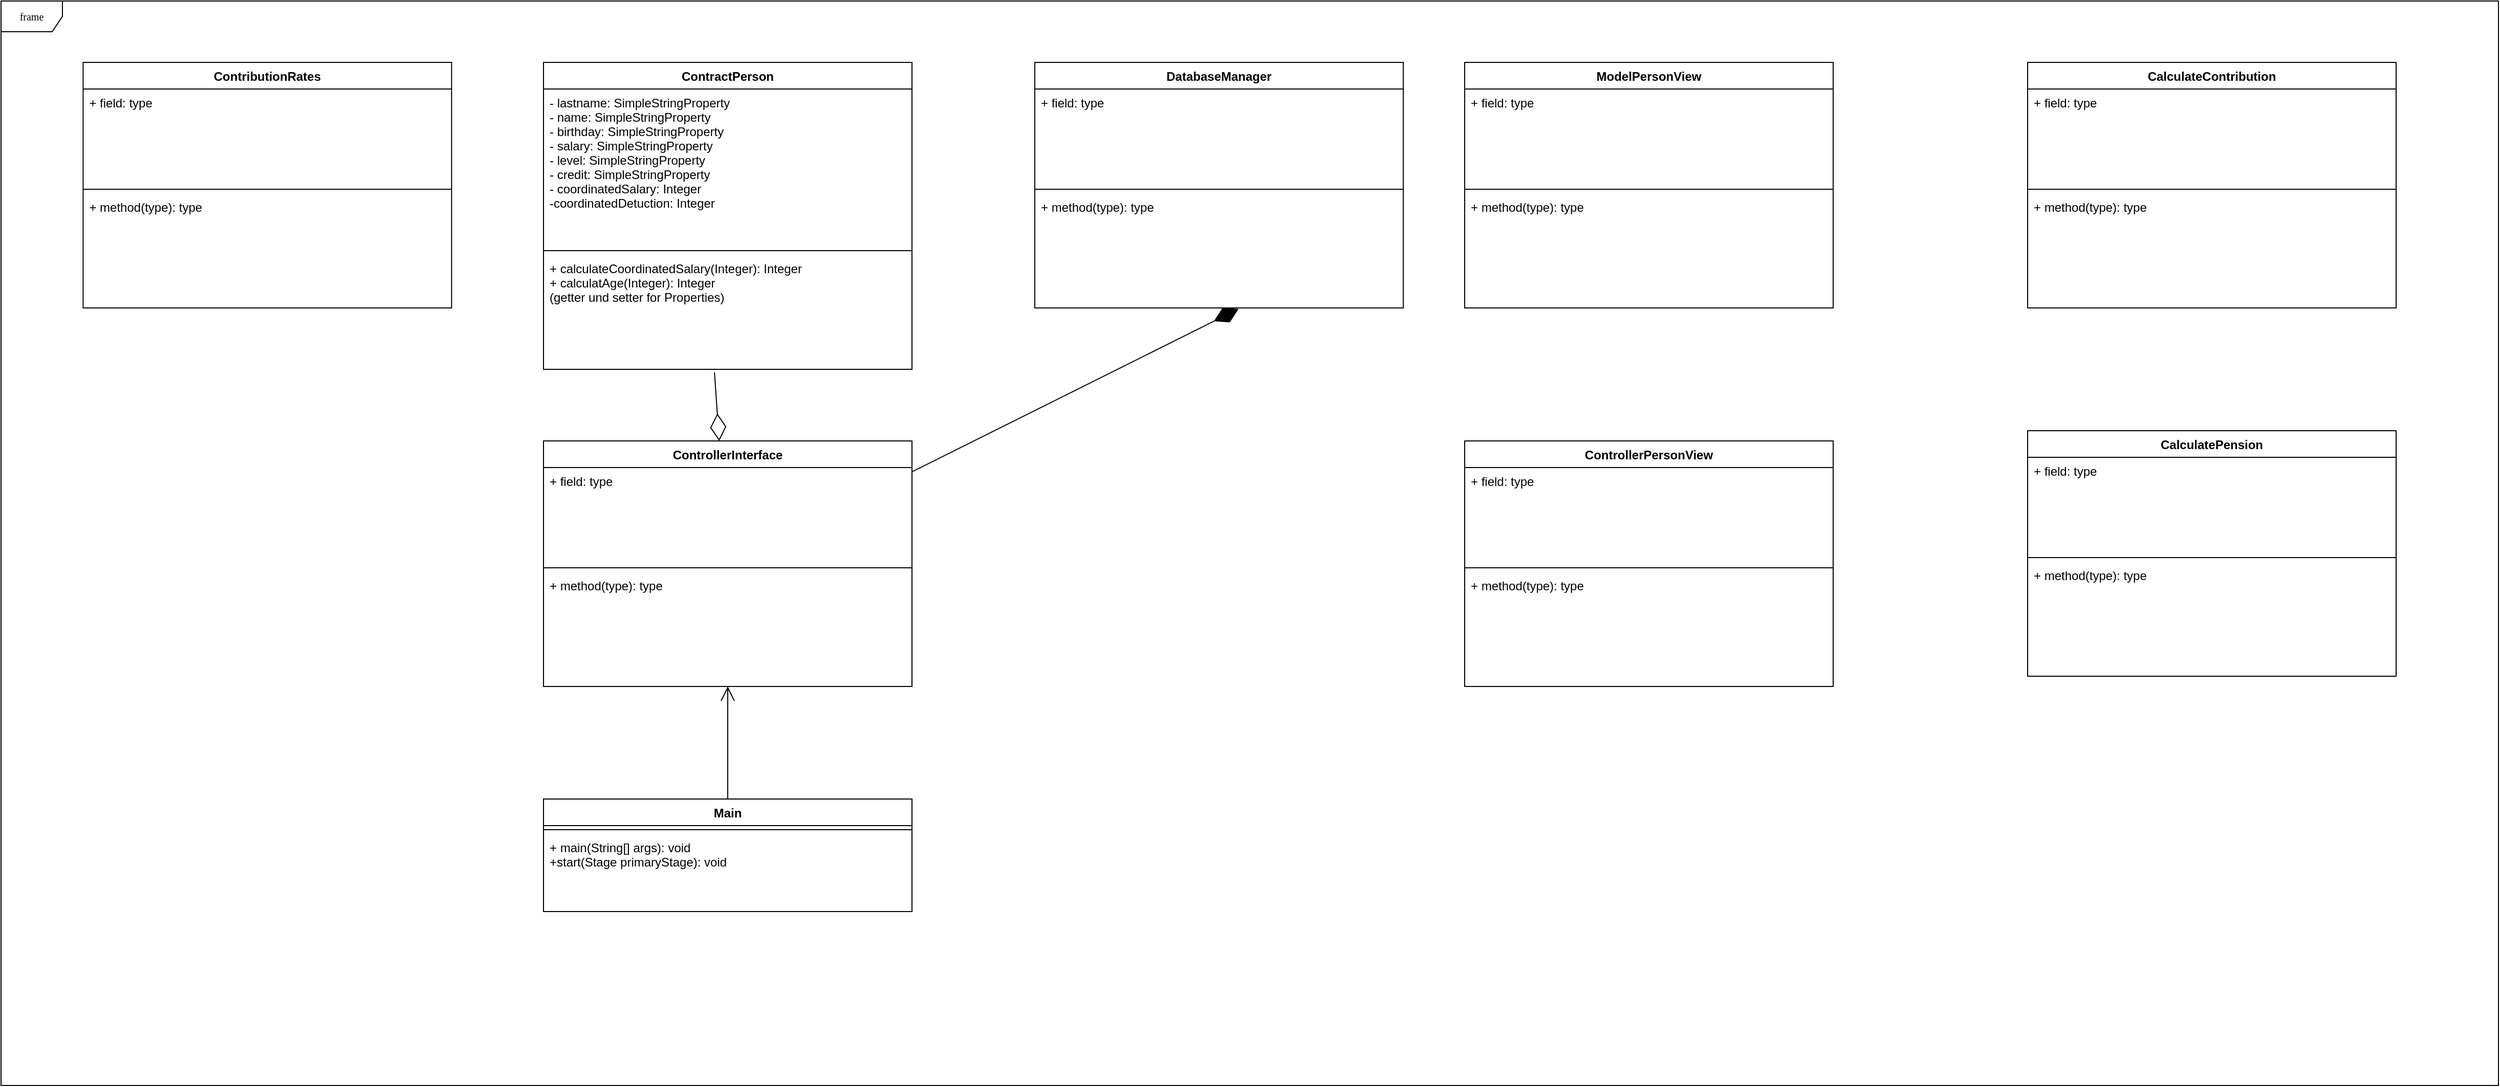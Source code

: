 <mxfile pages="1" version="11.2.3" type="github"><diagram name="Page-1" id="c4acf3e9-155e-7222-9cf6-157b1a14988f"><mxGraphModel dx="1704" dy="1293" grid="1" gridSize="10" guides="1" tooltips="1" connect="1" arrows="1" fold="1" page="1" pageScale="1" pageWidth="850" pageHeight="1100" background="#ffffff" math="0" shadow="0"><root><mxCell id="0"/><mxCell id="1" parent="0"/><mxCell id="17acba5748e5396b-1" value="frame" style="shape=umlFrame;whiteSpace=wrap;html=1;rounded=0;shadow=0;comic=0;labelBackgroundColor=none;strokeColor=#000000;strokeWidth=1;fillColor=#ffffff;fontFamily=Verdana;fontSize=10;fontColor=#000000;align=center;" parent="1" vertex="1"><mxGeometry x="-390" y="20" width="2440" height="1060" as="geometry"/></mxCell><mxCell id="3Uqe1BacnNjltY_FLwAF-1" value="ContractPerson" style="swimlane;fontStyle=1;align=center;verticalAlign=top;childLayout=stackLayout;horizontal=1;startSize=26;horizontalStack=0;resizeParent=1;resizeParentMax=0;resizeLast=0;collapsible=1;marginBottom=0;" parent="1" vertex="1"><mxGeometry x="140" y="80" width="360" height="300" as="geometry"/></mxCell><mxCell id="3Uqe1BacnNjltY_FLwAF-2" value="- lastname: SimpleStringProperty&#10;- name: SimpleStringProperty&#10;- birthday: SimpleStringProperty&#10;- salary: SimpleStringProperty&#10;- level: SimpleStringProperty&#10;- credit: SimpleStringProperty&#10;- coordinatedSalary: Integer&#10;-coordinatedDetuction: Integer&#10; &#10; &#10; &#10; " style="text;strokeColor=none;fillColor=none;align=left;verticalAlign=top;spacingLeft=4;spacingRight=4;overflow=hidden;rotatable=0;points=[[0,0.5],[1,0.5]];portConstraint=eastwest;" parent="3Uqe1BacnNjltY_FLwAF-1" vertex="1"><mxGeometry y="26" width="360" height="154" as="geometry"/></mxCell><mxCell id="3Uqe1BacnNjltY_FLwAF-3" value="" style="line;strokeWidth=1;fillColor=none;align=left;verticalAlign=middle;spacingTop=-1;spacingLeft=3;spacingRight=3;rotatable=0;labelPosition=right;points=[];portConstraint=eastwest;" parent="3Uqe1BacnNjltY_FLwAF-1" vertex="1"><mxGeometry y="180" width="360" height="8" as="geometry"/></mxCell><mxCell id="3Uqe1BacnNjltY_FLwAF-4" value="+ calculateCoordinatedSalary(Integer): Integer&#10;+ calculatAge(Integer): Integer&#10;(getter und setter for Properties)" style="text;strokeColor=none;fillColor=none;align=left;verticalAlign=top;spacingLeft=4;spacingRight=4;overflow=hidden;rotatable=0;points=[[0,0.5],[1,0.5]];portConstraint=eastwest;" parent="3Uqe1BacnNjltY_FLwAF-1" vertex="1"><mxGeometry y="188" width="360" height="112" as="geometry"/></mxCell><mxCell id="3Uqe1BacnNjltY_FLwAF-5" value="Main" style="swimlane;fontStyle=1;align=center;verticalAlign=top;childLayout=stackLayout;horizontal=1;startSize=26;horizontalStack=0;resizeParent=1;resizeParentMax=0;resizeLast=0;collapsible=1;marginBottom=0;" parent="1" vertex="1"><mxGeometry x="140" y="800" width="360" height="110" as="geometry"/></mxCell><mxCell id="3Uqe1BacnNjltY_FLwAF-7" value="" style="line;strokeWidth=1;fillColor=none;align=left;verticalAlign=middle;spacingTop=-1;spacingLeft=3;spacingRight=3;rotatable=0;labelPosition=right;points=[];portConstraint=eastwest;" parent="3Uqe1BacnNjltY_FLwAF-5" vertex="1"><mxGeometry y="26" width="360" height="8" as="geometry"/></mxCell><mxCell id="3Uqe1BacnNjltY_FLwAF-8" value="+ main(String[] args): void&#10;+start(Stage primaryStage): void&#10;" style="text;strokeColor=none;fillColor=none;align=left;verticalAlign=top;spacingLeft=4;spacingRight=4;overflow=hidden;rotatable=0;points=[[0,0.5],[1,0.5]];portConstraint=eastwest;" parent="3Uqe1BacnNjltY_FLwAF-5" vertex="1"><mxGeometry y="34" width="360" height="76" as="geometry"/></mxCell><mxCell id="3Uqe1BacnNjltY_FLwAF-9" value="DatabaseManager" style="swimlane;fontStyle=1;align=center;verticalAlign=top;childLayout=stackLayout;horizontal=1;startSize=26;horizontalStack=0;resizeParent=1;resizeParentMax=0;resizeLast=0;collapsible=1;marginBottom=0;" parent="1" vertex="1"><mxGeometry x="620" y="80" width="360" height="240" as="geometry"/></mxCell><mxCell id="3Uqe1BacnNjltY_FLwAF-10" value="+ field: type" style="text;strokeColor=none;fillColor=none;align=left;verticalAlign=top;spacingLeft=4;spacingRight=4;overflow=hidden;rotatable=0;points=[[0,0.5],[1,0.5]];portConstraint=eastwest;" parent="3Uqe1BacnNjltY_FLwAF-9" vertex="1"><mxGeometry y="26" width="360" height="94" as="geometry"/></mxCell><mxCell id="3Uqe1BacnNjltY_FLwAF-11" value="" style="line;strokeWidth=1;fillColor=none;align=left;verticalAlign=middle;spacingTop=-1;spacingLeft=3;spacingRight=3;rotatable=0;labelPosition=right;points=[];portConstraint=eastwest;" parent="3Uqe1BacnNjltY_FLwAF-9" vertex="1"><mxGeometry y="120" width="360" height="8" as="geometry"/></mxCell><mxCell id="3Uqe1BacnNjltY_FLwAF-12" value="+ method(type): type" style="text;strokeColor=none;fillColor=none;align=left;verticalAlign=top;spacingLeft=4;spacingRight=4;overflow=hidden;rotatable=0;points=[[0,0.5],[1,0.5]];portConstraint=eastwest;" parent="3Uqe1BacnNjltY_FLwAF-9" vertex="1"><mxGeometry y="128" width="360" height="112" as="geometry"/></mxCell><mxCell id="3Uqe1BacnNjltY_FLwAF-17" value="" style="endArrow=diamondThin;endFill=1;endSize=24;html=1;entryX=0.553;entryY=1.009;entryDx=0;entryDy=0;entryPerimeter=0;" parent="1" source="3Uqe1BacnNjltY_FLwAF-13" target="3Uqe1BacnNjltY_FLwAF-12" edge="1"><mxGeometry width="160" relative="1" as="geometry"><mxPoint x="450" y="480" as="sourcePoint"/><mxPoint x="610" y="480" as="targetPoint"/></mxGeometry></mxCell><mxCell id="3Uqe1BacnNjltY_FLwAF-18" value="" style="endArrow=open;endFill=1;endSize=12;html=1;exitX=0.5;exitY=0;exitDx=0;exitDy=0;" parent="1" source="3Uqe1BacnNjltY_FLwAF-5" target="3Uqe1BacnNjltY_FLwAF-16" edge="1"><mxGeometry width="160" relative="1" as="geometry"><mxPoint x="1070" y="720" as="sourcePoint"/><mxPoint x="1230" y="720" as="targetPoint"/></mxGeometry></mxCell><mxCell id="Q_fp0g9BGIFnVrdnvuZ8-1" value="ControllerPersonView" style="swimlane;fontStyle=1;align=center;verticalAlign=top;childLayout=stackLayout;horizontal=1;startSize=26;horizontalStack=0;resizeParent=1;resizeParentMax=0;resizeLast=0;collapsible=1;marginBottom=0;" parent="1" vertex="1"><mxGeometry x="1040" y="450" width="360" height="240" as="geometry"/></mxCell><mxCell id="Q_fp0g9BGIFnVrdnvuZ8-2" value="+ field: type" style="text;strokeColor=none;fillColor=none;align=left;verticalAlign=top;spacingLeft=4;spacingRight=4;overflow=hidden;rotatable=0;points=[[0,0.5],[1,0.5]];portConstraint=eastwest;" parent="Q_fp0g9BGIFnVrdnvuZ8-1" vertex="1"><mxGeometry y="26" width="360" height="94" as="geometry"/></mxCell><mxCell id="Q_fp0g9BGIFnVrdnvuZ8-3" value="" style="line;strokeWidth=1;fillColor=none;align=left;verticalAlign=middle;spacingTop=-1;spacingLeft=3;spacingRight=3;rotatable=0;labelPosition=right;points=[];portConstraint=eastwest;" parent="Q_fp0g9BGIFnVrdnvuZ8-1" vertex="1"><mxGeometry y="120" width="360" height="8" as="geometry"/></mxCell><mxCell id="Q_fp0g9BGIFnVrdnvuZ8-4" value="+ method(type): type" style="text;strokeColor=none;fillColor=none;align=left;verticalAlign=top;spacingLeft=4;spacingRight=4;overflow=hidden;rotatable=0;points=[[0,0.5],[1,0.5]];portConstraint=eastwest;" parent="Q_fp0g9BGIFnVrdnvuZ8-1" vertex="1"><mxGeometry y="128" width="360" height="112" as="geometry"/></mxCell><mxCell id="Q_fp0g9BGIFnVrdnvuZ8-5" value="ModelPersonView&#10;" style="swimlane;fontStyle=1;align=center;verticalAlign=top;childLayout=stackLayout;horizontal=1;startSize=26;horizontalStack=0;resizeParent=1;resizeParentMax=0;resizeLast=0;collapsible=1;marginBottom=0;" parent="1" vertex="1"><mxGeometry x="1040" y="80" width="360" height="240" as="geometry"/></mxCell><mxCell id="Q_fp0g9BGIFnVrdnvuZ8-6" value="+ field: type" style="text;strokeColor=none;fillColor=none;align=left;verticalAlign=top;spacingLeft=4;spacingRight=4;overflow=hidden;rotatable=0;points=[[0,0.5],[1,0.5]];portConstraint=eastwest;" parent="Q_fp0g9BGIFnVrdnvuZ8-5" vertex="1"><mxGeometry y="26" width="360" height="94" as="geometry"/></mxCell><mxCell id="Q_fp0g9BGIFnVrdnvuZ8-7" value="" style="line;strokeWidth=1;fillColor=none;align=left;verticalAlign=middle;spacingTop=-1;spacingLeft=3;spacingRight=3;rotatable=0;labelPosition=right;points=[];portConstraint=eastwest;" parent="Q_fp0g9BGIFnVrdnvuZ8-5" vertex="1"><mxGeometry y="120" width="360" height="8" as="geometry"/></mxCell><mxCell id="Q_fp0g9BGIFnVrdnvuZ8-8" value="+ method(type): type" style="text;strokeColor=none;fillColor=none;align=left;verticalAlign=top;spacingLeft=4;spacingRight=4;overflow=hidden;rotatable=0;points=[[0,0.5],[1,0.5]];portConstraint=eastwest;" parent="Q_fp0g9BGIFnVrdnvuZ8-5" vertex="1"><mxGeometry y="128" width="360" height="112" as="geometry"/></mxCell><mxCell id="3Uqe1BacnNjltY_FLwAF-13" value="ControllerInterface&#10;" style="swimlane;fontStyle=1;align=center;verticalAlign=top;childLayout=stackLayout;horizontal=1;startSize=26;horizontalStack=0;resizeParent=1;resizeParentMax=0;resizeLast=0;collapsible=1;marginBottom=0;" parent="1" vertex="1"><mxGeometry x="140" y="450" width="360" height="240" as="geometry"/></mxCell><mxCell id="3Uqe1BacnNjltY_FLwAF-14" value="+ field: type" style="text;strokeColor=none;fillColor=none;align=left;verticalAlign=top;spacingLeft=4;spacingRight=4;overflow=hidden;rotatable=0;points=[[0,0.5],[1,0.5]];portConstraint=eastwest;" parent="3Uqe1BacnNjltY_FLwAF-13" vertex="1"><mxGeometry y="26" width="360" height="94" as="geometry"/></mxCell><mxCell id="3Uqe1BacnNjltY_FLwAF-15" value="" style="line;strokeWidth=1;fillColor=none;align=left;verticalAlign=middle;spacingTop=-1;spacingLeft=3;spacingRight=3;rotatable=0;labelPosition=right;points=[];portConstraint=eastwest;" parent="3Uqe1BacnNjltY_FLwAF-13" vertex="1"><mxGeometry y="120" width="360" height="8" as="geometry"/></mxCell><mxCell id="3Uqe1BacnNjltY_FLwAF-16" value="+ method(type): type" style="text;strokeColor=none;fillColor=none;align=left;verticalAlign=top;spacingLeft=4;spacingRight=4;overflow=hidden;rotatable=0;points=[[0,0.5],[1,0.5]];portConstraint=eastwest;" parent="3Uqe1BacnNjltY_FLwAF-13" vertex="1"><mxGeometry y="128" width="360" height="112" as="geometry"/></mxCell><mxCell id="Q_fp0g9BGIFnVrdnvuZ8-13" value="" style="endArrow=diamondThin;endFill=0;endSize=24;html=1;exitX=0.464;exitY=1.027;exitDx=0;exitDy=0;exitPerimeter=0;" parent="1" source="3Uqe1BacnNjltY_FLwAF-4" target="3Uqe1BacnNjltY_FLwAF-13" edge="1"><mxGeometry width="160" relative="1" as="geometry"><mxPoint x="307.04" y="383.024" as="sourcePoint"/><mxPoint x="620" y="598" as="targetPoint"/></mxGeometry></mxCell><mxCell id="Q_fp0g9BGIFnVrdnvuZ8-14" value="CalculateContribution" style="swimlane;fontStyle=1;align=center;verticalAlign=top;childLayout=stackLayout;horizontal=1;startSize=26;horizontalStack=0;resizeParent=1;resizeParentMax=0;resizeLast=0;collapsible=1;marginBottom=0;" parent="1" vertex="1"><mxGeometry x="1590" y="80" width="360" height="240" as="geometry"/></mxCell><mxCell id="Q_fp0g9BGIFnVrdnvuZ8-15" value="+ field: type" style="text;strokeColor=none;fillColor=none;align=left;verticalAlign=top;spacingLeft=4;spacingRight=4;overflow=hidden;rotatable=0;points=[[0,0.5],[1,0.5]];portConstraint=eastwest;" parent="Q_fp0g9BGIFnVrdnvuZ8-14" vertex="1"><mxGeometry y="26" width="360" height="94" as="geometry"/></mxCell><mxCell id="Q_fp0g9BGIFnVrdnvuZ8-16" value="" style="line;strokeWidth=1;fillColor=none;align=left;verticalAlign=middle;spacingTop=-1;spacingLeft=3;spacingRight=3;rotatable=0;labelPosition=right;points=[];portConstraint=eastwest;" parent="Q_fp0g9BGIFnVrdnvuZ8-14" vertex="1"><mxGeometry y="120" width="360" height="8" as="geometry"/></mxCell><mxCell id="Q_fp0g9BGIFnVrdnvuZ8-17" value="+ method(type): type" style="text;strokeColor=none;fillColor=none;align=left;verticalAlign=top;spacingLeft=4;spacingRight=4;overflow=hidden;rotatable=0;points=[[0,0.5],[1,0.5]];portConstraint=eastwest;" parent="Q_fp0g9BGIFnVrdnvuZ8-14" vertex="1"><mxGeometry y="128" width="360" height="112" as="geometry"/></mxCell><mxCell id="Q_fp0g9BGIFnVrdnvuZ8-18" value="CalculatePension" style="swimlane;fontStyle=1;align=center;verticalAlign=top;childLayout=stackLayout;horizontal=1;startSize=26;horizontalStack=0;resizeParent=1;resizeParentMax=0;resizeLast=0;collapsible=1;marginBottom=0;" parent="1" vertex="1"><mxGeometry x="1590" y="440" width="360" height="240" as="geometry"/></mxCell><mxCell id="Q_fp0g9BGIFnVrdnvuZ8-19" value="+ field: type" style="text;strokeColor=none;fillColor=none;align=left;verticalAlign=top;spacingLeft=4;spacingRight=4;overflow=hidden;rotatable=0;points=[[0,0.5],[1,0.5]];portConstraint=eastwest;" parent="Q_fp0g9BGIFnVrdnvuZ8-18" vertex="1"><mxGeometry y="26" width="360" height="94" as="geometry"/></mxCell><mxCell id="Q_fp0g9BGIFnVrdnvuZ8-20" value="" style="line;strokeWidth=1;fillColor=none;align=left;verticalAlign=middle;spacingTop=-1;spacingLeft=3;spacingRight=3;rotatable=0;labelPosition=right;points=[];portConstraint=eastwest;" parent="Q_fp0g9BGIFnVrdnvuZ8-18" vertex="1"><mxGeometry y="120" width="360" height="8" as="geometry"/></mxCell><mxCell id="Q_fp0g9BGIFnVrdnvuZ8-21" value="+ method(type): type" style="text;strokeColor=none;fillColor=none;align=left;verticalAlign=top;spacingLeft=4;spacingRight=4;overflow=hidden;rotatable=0;points=[[0,0.5],[1,0.5]];portConstraint=eastwest;" parent="Q_fp0g9BGIFnVrdnvuZ8-18" vertex="1"><mxGeometry y="128" width="360" height="112" as="geometry"/></mxCell><mxCell id="W8FYW6O69V8wna228Jrd-1" value="ContributionRates" style="swimlane;fontStyle=1;align=center;verticalAlign=top;childLayout=stackLayout;horizontal=1;startSize=26;horizontalStack=0;resizeParent=1;resizeParentMax=0;resizeLast=0;collapsible=1;marginBottom=0;" vertex="1" parent="1"><mxGeometry x="-309.796" y="80" width="360" height="240" as="geometry"/></mxCell><mxCell id="W8FYW6O69V8wna228Jrd-2" value="+ field: type" style="text;strokeColor=none;fillColor=none;align=left;verticalAlign=top;spacingLeft=4;spacingRight=4;overflow=hidden;rotatable=0;points=[[0,0.5],[1,0.5]];portConstraint=eastwest;" vertex="1" parent="W8FYW6O69V8wna228Jrd-1"><mxGeometry y="26" width="360" height="94" as="geometry"/></mxCell><mxCell id="W8FYW6O69V8wna228Jrd-3" value="" style="line;strokeWidth=1;fillColor=none;align=left;verticalAlign=middle;spacingTop=-1;spacingLeft=3;spacingRight=3;rotatable=0;labelPosition=right;points=[];portConstraint=eastwest;" vertex="1" parent="W8FYW6O69V8wna228Jrd-1"><mxGeometry y="120" width="360" height="8" as="geometry"/></mxCell><mxCell id="W8FYW6O69V8wna228Jrd-4" value="+ method(type): type" style="text;strokeColor=none;fillColor=none;align=left;verticalAlign=top;spacingLeft=4;spacingRight=4;overflow=hidden;rotatable=0;points=[[0,0.5],[1,0.5]];portConstraint=eastwest;" vertex="1" parent="W8FYW6O69V8wna228Jrd-1"><mxGeometry y="128" width="360" height="112" as="geometry"/></mxCell></root></mxGraphModel></diagram></mxfile>